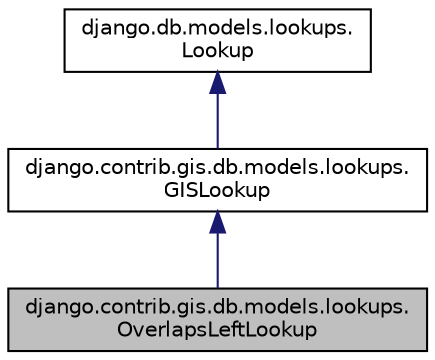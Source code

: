 digraph "django.contrib.gis.db.models.lookups.OverlapsLeftLookup"
{
 // LATEX_PDF_SIZE
  edge [fontname="Helvetica",fontsize="10",labelfontname="Helvetica",labelfontsize="10"];
  node [fontname="Helvetica",fontsize="10",shape=record];
  Node1 [label="django.contrib.gis.db.models.lookups.\lOverlapsLeftLookup",height=0.2,width=0.4,color="black", fillcolor="grey75", style="filled", fontcolor="black",tooltip=" "];
  Node2 -> Node1 [dir="back",color="midnightblue",fontsize="10",style="solid",fontname="Helvetica"];
  Node2 [label="django.contrib.gis.db.models.lookups.\lGISLookup",height=0.2,width=0.4,color="black", fillcolor="white", style="filled",URL="$dd/ddb/classdjango_1_1contrib_1_1gis_1_1db_1_1models_1_1lookups_1_1_g_i_s_lookup.html",tooltip=" "];
  Node3 -> Node2 [dir="back",color="midnightblue",fontsize="10",style="solid",fontname="Helvetica"];
  Node3 [label="django.db.models.lookups.\lLookup",height=0.2,width=0.4,color="black", fillcolor="white", style="filled",URL="$dd/de0/classdjango_1_1db_1_1models_1_1lookups_1_1_lookup.html",tooltip=" "];
}
